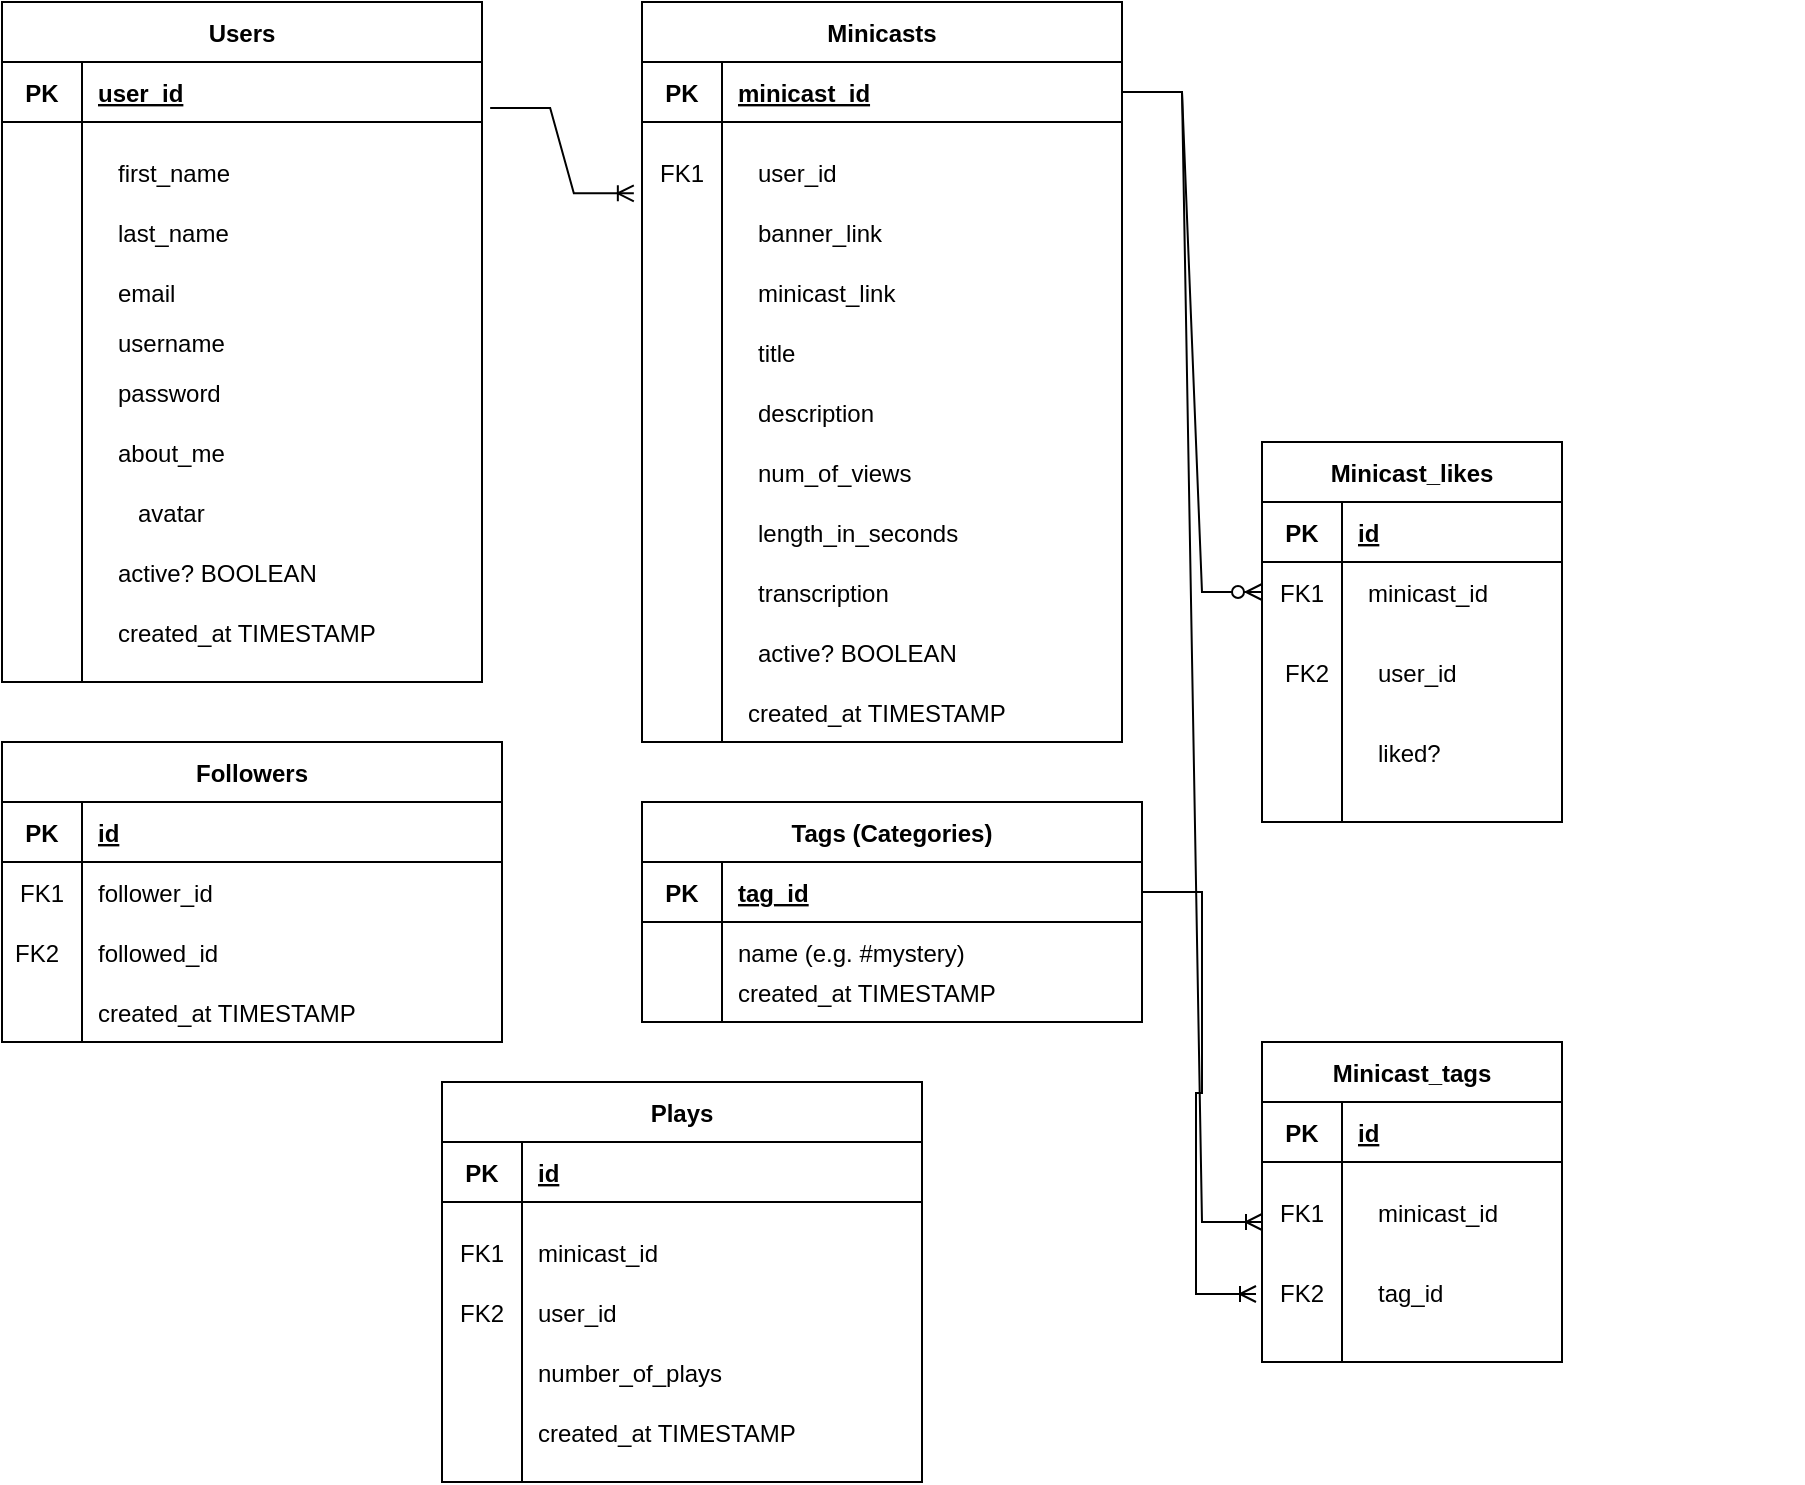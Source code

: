 <mxfile version="17.5.0" type="dropbox"><diagram id="R2lEEEUBdFMjLlhIrx00" name="Page-1"><mxGraphModel dx="1421" dy="750" grid="1" gridSize="10" guides="1" tooltips="1" connect="1" arrows="1" fold="1" page="1" pageScale="1" pageWidth="850" pageHeight="1100" math="0" shadow="0" extFonts="Permanent Marker^https://fonts.googleapis.com/css?family=Permanent+Marker"><root><mxCell id="0"/><mxCell id="1" parent="0"/><mxCell id="C-vyLk0tnHw3VtMMgP7b-23" value="Users" style="shape=table;startSize=30;container=1;collapsible=1;childLayout=tableLayout;fixedRows=1;rowLines=0;fontStyle=1;align=center;resizeLast=1;" parent="1" vertex="1"><mxGeometry x="60" y="30" width="240" height="340" as="geometry"><mxRectangle x="60" y="30" width="70" height="30" as="alternateBounds"/></mxGeometry></mxCell><mxCell id="C-vyLk0tnHw3VtMMgP7b-24" value="" style="shape=partialRectangle;collapsible=0;dropTarget=0;pointerEvents=0;fillColor=none;points=[[0,0.5],[1,0.5]];portConstraint=eastwest;top=0;left=0;right=0;bottom=1;" parent="C-vyLk0tnHw3VtMMgP7b-23" vertex="1"><mxGeometry y="30" width="240" height="30" as="geometry"/></mxCell><mxCell id="C-vyLk0tnHw3VtMMgP7b-25" value="PK" style="shape=partialRectangle;overflow=hidden;connectable=0;fillColor=none;top=0;left=0;bottom=0;right=0;fontStyle=1;" parent="C-vyLk0tnHw3VtMMgP7b-24" vertex="1"><mxGeometry width="40" height="30" as="geometry"><mxRectangle width="40" height="30" as="alternateBounds"/></mxGeometry></mxCell><mxCell id="C-vyLk0tnHw3VtMMgP7b-26" value="user_id" style="shape=partialRectangle;overflow=hidden;connectable=0;fillColor=none;top=0;left=0;bottom=0;right=0;align=left;spacingLeft=6;fontStyle=5;" parent="C-vyLk0tnHw3VtMMgP7b-24" vertex="1"><mxGeometry x="40" width="200" height="30" as="geometry"><mxRectangle width="200" height="30" as="alternateBounds"/></mxGeometry></mxCell><mxCell id="C-vyLk0tnHw3VtMMgP7b-27" value="" style="shape=partialRectangle;collapsible=0;dropTarget=0;pointerEvents=0;fillColor=none;points=[[0,0.5],[1,0.5]];portConstraint=eastwest;top=0;left=0;right=0;bottom=0;" parent="C-vyLk0tnHw3VtMMgP7b-23" vertex="1"><mxGeometry y="60" width="240" height="280" as="geometry"/></mxCell><mxCell id="C-vyLk0tnHw3VtMMgP7b-28" value="" style="shape=partialRectangle;overflow=hidden;connectable=0;fillColor=none;top=0;left=0;bottom=0;right=0;" parent="C-vyLk0tnHw3VtMMgP7b-27" vertex="1"><mxGeometry width="40" height="280" as="geometry"><mxRectangle width="40" height="280" as="alternateBounds"/></mxGeometry></mxCell><mxCell id="C-vyLk0tnHw3VtMMgP7b-29" value="" style="shape=partialRectangle;overflow=hidden;connectable=0;fillColor=none;top=0;left=0;bottom=0;right=0;align=left;spacingLeft=6;" parent="C-vyLk0tnHw3VtMMgP7b-27" vertex="1"><mxGeometry x="40" width="200" height="280" as="geometry"><mxRectangle width="200" height="280" as="alternateBounds"/></mxGeometry></mxCell><mxCell id="5mmDgckYFFTPXqzFWGFf-2" value="first_name" style="shape=partialRectangle;overflow=hidden;connectable=0;fillColor=none;top=0;left=0;bottom=0;right=0;align=left;spacingLeft=6;" parent="1" vertex="1"><mxGeometry x="110" y="100" width="220" height="30" as="geometry"/></mxCell><mxCell id="5mmDgckYFFTPXqzFWGFf-3" value="last_name" style="shape=partialRectangle;overflow=hidden;connectable=0;fillColor=none;top=0;left=0;bottom=0;right=0;align=left;spacingLeft=6;" parent="1" vertex="1"><mxGeometry x="110" y="130" width="220" height="30" as="geometry"/></mxCell><mxCell id="5mmDgckYFFTPXqzFWGFf-4" value="email" style="shape=partialRectangle;overflow=hidden;connectable=0;fillColor=none;top=0;left=0;bottom=0;right=0;align=left;spacingLeft=6;" parent="1" vertex="1"><mxGeometry x="110" y="160" width="220" height="30" as="geometry"/></mxCell><mxCell id="5mmDgckYFFTPXqzFWGFf-5" value="password" style="shape=partialRectangle;overflow=hidden;connectable=0;fillColor=none;top=0;left=0;bottom=0;right=0;align=left;spacingLeft=6;" parent="1" vertex="1"><mxGeometry x="110" y="210" width="220" height="30" as="geometry"/></mxCell><mxCell id="5mmDgckYFFTPXqzFWGFf-6" value="about_me" style="shape=partialRectangle;overflow=hidden;connectable=0;fillColor=none;top=0;left=0;bottom=0;right=0;align=left;spacingLeft=6;" parent="1" vertex="1"><mxGeometry x="110" y="240" width="220" height="30" as="geometry"/></mxCell><mxCell id="5mmDgckYFFTPXqzFWGFf-7" value="avatar" style="shape=partialRectangle;overflow=hidden;connectable=0;fillColor=none;top=0;left=0;bottom=0;right=0;align=left;spacingLeft=6;" parent="1" vertex="1"><mxGeometry x="120" y="270" width="220" height="30" as="geometry"/></mxCell><mxCell id="5mmDgckYFFTPXqzFWGFf-8" value="active? BOOLEAN" style="shape=partialRectangle;overflow=hidden;connectable=0;fillColor=none;top=0;left=0;bottom=0;right=0;align=left;spacingLeft=6;" parent="1" vertex="1"><mxGeometry x="110" y="300" width="220" height="30" as="geometry"/></mxCell><mxCell id="5mmDgckYFFTPXqzFWGFf-9" value="created_at TIMESTAMP" style="shape=partialRectangle;overflow=hidden;connectable=0;fillColor=none;top=0;left=0;bottom=0;right=0;align=left;spacingLeft=6;" parent="1" vertex="1"><mxGeometry x="110" y="330" width="220" height="30" as="geometry"/></mxCell><mxCell id="5mmDgckYFFTPXqzFWGFf-11" value="Followers" style="shape=table;startSize=30;container=1;collapsible=1;childLayout=tableLayout;fixedRows=1;rowLines=0;fontStyle=1;align=center;resizeLast=1;" parent="1" vertex="1"><mxGeometry x="60" y="400" width="250" height="150" as="geometry"/></mxCell><mxCell id="5mmDgckYFFTPXqzFWGFf-12" value="" style="shape=partialRectangle;collapsible=0;dropTarget=0;pointerEvents=0;fillColor=none;points=[[0,0.5],[1,0.5]];portConstraint=eastwest;top=0;left=0;right=0;bottom=1;" parent="5mmDgckYFFTPXqzFWGFf-11" vertex="1"><mxGeometry y="30" width="250" height="30" as="geometry"/></mxCell><mxCell id="5mmDgckYFFTPXqzFWGFf-13" value="PK" style="shape=partialRectangle;overflow=hidden;connectable=0;fillColor=none;top=0;left=0;bottom=0;right=0;fontStyle=1;" parent="5mmDgckYFFTPXqzFWGFf-12" vertex="1"><mxGeometry width="40" height="30" as="geometry"><mxRectangle width="40" height="30" as="alternateBounds"/></mxGeometry></mxCell><mxCell id="5mmDgckYFFTPXqzFWGFf-14" value="id" style="shape=partialRectangle;overflow=hidden;connectable=0;fillColor=none;top=0;left=0;bottom=0;right=0;align=left;spacingLeft=6;fontStyle=5;" parent="5mmDgckYFFTPXqzFWGFf-12" vertex="1"><mxGeometry x="40" width="210" height="30" as="geometry"><mxRectangle width="210" height="30" as="alternateBounds"/></mxGeometry></mxCell><mxCell id="5mmDgckYFFTPXqzFWGFf-15" value="" style="shape=partialRectangle;collapsible=0;dropTarget=0;pointerEvents=0;fillColor=none;points=[[0,0.5],[1,0.5]];portConstraint=eastwest;top=0;left=0;right=0;bottom=0;" parent="5mmDgckYFFTPXqzFWGFf-11" vertex="1"><mxGeometry y="60" width="250" height="30" as="geometry"/></mxCell><mxCell id="5mmDgckYFFTPXqzFWGFf-16" value="FK1" style="shape=partialRectangle;overflow=hidden;connectable=0;fillColor=none;top=0;left=0;bottom=0;right=0;" parent="5mmDgckYFFTPXqzFWGFf-15" vertex="1"><mxGeometry width="40" height="30" as="geometry"><mxRectangle width="40" height="30" as="alternateBounds"/></mxGeometry></mxCell><mxCell id="5mmDgckYFFTPXqzFWGFf-17" value="" style="shape=partialRectangle;overflow=hidden;connectable=0;fillColor=none;top=0;left=0;bottom=0;right=0;align=left;spacingLeft=6;" parent="5mmDgckYFFTPXqzFWGFf-15" vertex="1"><mxGeometry x="40" width="210" height="30" as="geometry"><mxRectangle width="210" height="30" as="alternateBounds"/></mxGeometry></mxCell><mxCell id="5mmDgckYFFTPXqzFWGFf-18" value="" style="shape=partialRectangle;collapsible=0;dropTarget=0;pointerEvents=0;fillColor=none;points=[[0,0.5],[1,0.5]];portConstraint=eastwest;top=0;left=0;right=0;bottom=0;" parent="5mmDgckYFFTPXqzFWGFf-11" vertex="1"><mxGeometry y="90" width="250" height="60" as="geometry"/></mxCell><mxCell id="5mmDgckYFFTPXqzFWGFf-19" value="" style="shape=partialRectangle;overflow=hidden;connectable=0;fillColor=none;top=0;left=0;bottom=0;right=0;" parent="5mmDgckYFFTPXqzFWGFf-18" vertex="1"><mxGeometry width="40" height="60" as="geometry"><mxRectangle width="40" height="60" as="alternateBounds"/></mxGeometry></mxCell><mxCell id="5mmDgckYFFTPXqzFWGFf-20" value="" style="shape=partialRectangle;overflow=hidden;connectable=0;fillColor=none;top=0;left=0;bottom=0;right=0;align=left;spacingLeft=6;" parent="5mmDgckYFFTPXqzFWGFf-18" vertex="1"><mxGeometry x="40" width="210" height="60" as="geometry"><mxRectangle width="210" height="60" as="alternateBounds"/></mxGeometry></mxCell><mxCell id="5mmDgckYFFTPXqzFWGFf-21" value="FK2" style="shape=partialRectangle;overflow=hidden;connectable=0;fillColor=none;top=0;left=0;bottom=0;right=0;" parent="1" vertex="1"><mxGeometry x="60" y="490" width="35" height="30" as="geometry"><mxRectangle width="30" height="30" as="alternateBounds"/></mxGeometry></mxCell><mxCell id="5mmDgckYFFTPXqzFWGFf-23" value="follower_id" style="shape=partialRectangle;overflow=hidden;connectable=0;fillColor=none;top=0;left=0;bottom=0;right=0;align=left;spacingLeft=6;" parent="1" vertex="1"><mxGeometry x="100" y="460" width="220" height="30" as="geometry"/></mxCell><mxCell id="5mmDgckYFFTPXqzFWGFf-24" value="followed_id" style="shape=partialRectangle;overflow=hidden;connectable=0;fillColor=none;top=0;left=0;bottom=0;right=0;align=left;spacingLeft=6;" parent="1" vertex="1"><mxGeometry x="100" y="490" width="220" height="30" as="geometry"/></mxCell><mxCell id="5mmDgckYFFTPXqzFWGFf-42" value="Minicasts" style="shape=table;startSize=30;container=1;collapsible=1;childLayout=tableLayout;fixedRows=1;rowLines=0;fontStyle=1;align=center;resizeLast=1;" parent="1" vertex="1"><mxGeometry x="380" y="30" width="240" height="370" as="geometry"/></mxCell><mxCell id="5mmDgckYFFTPXqzFWGFf-43" value="" style="shape=partialRectangle;collapsible=0;dropTarget=0;pointerEvents=0;fillColor=none;points=[[0,0.5],[1,0.5]];portConstraint=eastwest;top=0;left=0;right=0;bottom=1;" parent="5mmDgckYFFTPXqzFWGFf-42" vertex="1"><mxGeometry y="30" width="240" height="30" as="geometry"/></mxCell><mxCell id="5mmDgckYFFTPXqzFWGFf-44" value="PK" style="shape=partialRectangle;overflow=hidden;connectable=0;fillColor=none;top=0;left=0;bottom=0;right=0;fontStyle=1;" parent="5mmDgckYFFTPXqzFWGFf-43" vertex="1"><mxGeometry width="40" height="30" as="geometry"><mxRectangle width="40" height="30" as="alternateBounds"/></mxGeometry></mxCell><mxCell id="5mmDgckYFFTPXqzFWGFf-45" value="minicast_id" style="shape=partialRectangle;overflow=hidden;connectable=0;fillColor=none;top=0;left=0;bottom=0;right=0;align=left;spacingLeft=6;fontStyle=5;" parent="5mmDgckYFFTPXqzFWGFf-43" vertex="1"><mxGeometry x="40" width="200" height="30" as="geometry"><mxRectangle width="200" height="30" as="alternateBounds"/></mxGeometry></mxCell><mxCell id="5mmDgckYFFTPXqzFWGFf-46" value="" style="shape=partialRectangle;collapsible=0;dropTarget=0;pointerEvents=0;fillColor=none;points=[[0,0.5],[1,0.5]];portConstraint=eastwest;top=0;left=0;right=0;bottom=0;" parent="5mmDgckYFFTPXqzFWGFf-42" vertex="1"><mxGeometry y="60" width="240" height="310" as="geometry"/></mxCell><mxCell id="5mmDgckYFFTPXqzFWGFf-47" value="" style="shape=partialRectangle;overflow=hidden;connectable=0;fillColor=none;top=0;left=0;bottom=0;right=0;" parent="5mmDgckYFFTPXqzFWGFf-46" vertex="1"><mxGeometry width="40" height="310" as="geometry"><mxRectangle width="40" height="310" as="alternateBounds"/></mxGeometry></mxCell><mxCell id="5mmDgckYFFTPXqzFWGFf-48" value="" style="shape=partialRectangle;overflow=hidden;connectable=0;fillColor=none;top=0;left=0;bottom=0;right=0;align=left;spacingLeft=6;" parent="5mmDgckYFFTPXqzFWGFf-46" vertex="1"><mxGeometry x="40" width="200" height="310" as="geometry"><mxRectangle width="200" height="310" as="alternateBounds"/></mxGeometry></mxCell><mxCell id="5mmDgckYFFTPXqzFWGFf-49" value="user_id" style="shape=partialRectangle;overflow=hidden;connectable=0;fillColor=none;top=0;left=0;bottom=0;right=0;align=left;spacingLeft=6;" parent="1" vertex="1"><mxGeometry x="430" y="100" width="220" height="30" as="geometry"/></mxCell><mxCell id="5mmDgckYFFTPXqzFWGFf-50" value="num_of_views" style="shape=partialRectangle;overflow=hidden;connectable=0;fillColor=none;top=0;left=0;bottom=0;right=0;align=left;spacingLeft=6;" parent="1" vertex="1"><mxGeometry x="430" y="250" width="220" height="30" as="geometry"/></mxCell><mxCell id="5mmDgckYFFTPXqzFWGFf-52" value="description" style="shape=partialRectangle;overflow=hidden;connectable=0;fillColor=none;top=0;left=0;bottom=0;right=0;align=left;spacingLeft=6;" parent="1" vertex="1"><mxGeometry x="430" y="220" width="220" height="30" as="geometry"/></mxCell><mxCell id="5mmDgckYFFTPXqzFWGFf-53" value="banner_link" style="shape=partialRectangle;overflow=hidden;connectable=0;fillColor=none;top=0;left=0;bottom=0;right=0;align=left;spacingLeft=6;" parent="1" vertex="1"><mxGeometry x="430" y="130" width="220" height="30" as="geometry"/></mxCell><mxCell id="5mmDgckYFFTPXqzFWGFf-67" value="Minicast_likes" style="shape=table;startSize=30;container=1;collapsible=1;childLayout=tableLayout;fixedRows=1;rowLines=0;fontStyle=1;align=center;resizeLast=1;" parent="1" vertex="1"><mxGeometry x="690" y="250" width="150" height="190" as="geometry"/></mxCell><mxCell id="5mmDgckYFFTPXqzFWGFf-68" value="" style="shape=partialRectangle;collapsible=0;dropTarget=0;pointerEvents=0;fillColor=none;points=[[0,0.5],[1,0.5]];portConstraint=eastwest;top=0;left=0;right=0;bottom=1;" parent="5mmDgckYFFTPXqzFWGFf-67" vertex="1"><mxGeometry y="30" width="150" height="30" as="geometry"/></mxCell><mxCell id="5mmDgckYFFTPXqzFWGFf-69" value="PK" style="shape=partialRectangle;overflow=hidden;connectable=0;fillColor=none;top=0;left=0;bottom=0;right=0;fontStyle=1;" parent="5mmDgckYFFTPXqzFWGFf-68" vertex="1"><mxGeometry width="40" height="30" as="geometry"><mxRectangle width="40" height="30" as="alternateBounds"/></mxGeometry></mxCell><mxCell id="5mmDgckYFFTPXqzFWGFf-70" value="id" style="shape=partialRectangle;overflow=hidden;connectable=0;fillColor=none;top=0;left=0;bottom=0;right=0;align=left;spacingLeft=6;fontStyle=5;" parent="5mmDgckYFFTPXqzFWGFf-68" vertex="1"><mxGeometry x="40" width="110" height="30" as="geometry"><mxRectangle width="110" height="30" as="alternateBounds"/></mxGeometry></mxCell><mxCell id="5mmDgckYFFTPXqzFWGFf-71" value="" style="shape=partialRectangle;collapsible=0;dropTarget=0;pointerEvents=0;fillColor=none;points=[[0,0.5],[1,0.5]];portConstraint=eastwest;top=0;left=0;right=0;bottom=0;" parent="5mmDgckYFFTPXqzFWGFf-67" vertex="1"><mxGeometry y="60" width="150" height="30" as="geometry"/></mxCell><mxCell id="5mmDgckYFFTPXqzFWGFf-72" value="FK1" style="shape=partialRectangle;overflow=hidden;connectable=0;fillColor=none;top=0;left=0;bottom=0;right=0;" parent="5mmDgckYFFTPXqzFWGFf-71" vertex="1"><mxGeometry width="40" height="30" as="geometry"><mxRectangle width="40" height="30" as="alternateBounds"/></mxGeometry></mxCell><mxCell id="5mmDgckYFFTPXqzFWGFf-73" value="" style="shape=partialRectangle;overflow=hidden;connectable=0;fillColor=none;top=0;left=0;bottom=0;right=0;align=left;spacingLeft=6;" parent="5mmDgckYFFTPXqzFWGFf-71" vertex="1"><mxGeometry x="40" width="110" height="30" as="geometry"><mxRectangle width="110" height="30" as="alternateBounds"/></mxGeometry></mxCell><mxCell id="5mmDgckYFFTPXqzFWGFf-74" value="" style="shape=partialRectangle;collapsible=0;dropTarget=0;pointerEvents=0;fillColor=none;points=[[0,0.5],[1,0.5]];portConstraint=eastwest;top=0;left=0;right=0;bottom=0;" parent="5mmDgckYFFTPXqzFWGFf-67" vertex="1"><mxGeometry y="90" width="150" height="100" as="geometry"/></mxCell><mxCell id="5mmDgckYFFTPXqzFWGFf-75" value="" style="shape=partialRectangle;overflow=hidden;connectable=0;fillColor=none;top=0;left=0;bottom=0;right=0;" parent="5mmDgckYFFTPXqzFWGFf-74" vertex="1"><mxGeometry width="40" height="100" as="geometry"><mxRectangle width="40" height="100" as="alternateBounds"/></mxGeometry></mxCell><mxCell id="5mmDgckYFFTPXqzFWGFf-76" value="" style="shape=partialRectangle;overflow=hidden;connectable=0;fillColor=none;top=0;left=0;bottom=0;right=0;align=left;spacingLeft=6;" parent="5mmDgckYFFTPXqzFWGFf-74" vertex="1"><mxGeometry x="40" width="110" height="100" as="geometry"><mxRectangle width="110" height="100" as="alternateBounds"/></mxGeometry></mxCell><mxCell id="5mmDgckYFFTPXqzFWGFf-144" style="edgeStyle=orthogonalEdgeStyle;rounded=0;orthogonalLoop=1;jettySize=auto;html=1;exitX=1;exitY=0.5;exitDx=0;exitDy=0;" parent="5mmDgckYFFTPXqzFWGFf-67" source="5mmDgckYFFTPXqzFWGFf-68" target="5mmDgckYFFTPXqzFWGFf-68" edge="1"><mxGeometry relative="1" as="geometry"/></mxCell><mxCell id="5mmDgckYFFTPXqzFWGFf-77" value="minicast_id" style="shape=partialRectangle;overflow=hidden;connectable=0;fillColor=none;top=0;left=0;bottom=0;right=0;align=left;spacingLeft=6;" parent="1" vertex="1"><mxGeometry x="735" y="310" width="220" height="30" as="geometry"/></mxCell><mxCell id="5mmDgckYFFTPXqzFWGFf-78" value="user_id" style="shape=partialRectangle;overflow=hidden;connectable=0;fillColor=none;top=0;left=0;bottom=0;right=0;align=left;spacingLeft=6;" parent="1" vertex="1"><mxGeometry x="740" y="350" width="220" height="30" as="geometry"/></mxCell><mxCell id="5mmDgckYFFTPXqzFWGFf-79" value="liked?" style="shape=partialRectangle;overflow=hidden;connectable=0;fillColor=none;top=0;left=0;bottom=0;right=0;align=left;spacingLeft=6;" parent="1" vertex="1"><mxGeometry x="740" y="390" width="220" height="30" as="geometry"/></mxCell><mxCell id="5mmDgckYFFTPXqzFWGFf-81" value="Tags (Categories)" style="shape=table;startSize=30;container=1;collapsible=1;childLayout=tableLayout;fixedRows=1;rowLines=0;fontStyle=1;align=center;resizeLast=1;" parent="1" vertex="1"><mxGeometry x="380" y="430" width="250" height="110" as="geometry"/></mxCell><mxCell id="5mmDgckYFFTPXqzFWGFf-82" value="" style="shape=partialRectangle;collapsible=0;dropTarget=0;pointerEvents=0;fillColor=none;points=[[0,0.5],[1,0.5]];portConstraint=eastwest;top=0;left=0;right=0;bottom=1;" parent="5mmDgckYFFTPXqzFWGFf-81" vertex="1"><mxGeometry y="30" width="250" height="30" as="geometry"/></mxCell><mxCell id="5mmDgckYFFTPXqzFWGFf-83" value="PK" style="shape=partialRectangle;overflow=hidden;connectable=0;fillColor=none;top=0;left=0;bottom=0;right=0;fontStyle=1;" parent="5mmDgckYFFTPXqzFWGFf-82" vertex="1"><mxGeometry width="40" height="30" as="geometry"><mxRectangle width="40" height="30" as="alternateBounds"/></mxGeometry></mxCell><mxCell id="5mmDgckYFFTPXqzFWGFf-84" value="tag_id" style="shape=partialRectangle;overflow=hidden;connectable=0;fillColor=none;top=0;left=0;bottom=0;right=0;align=left;spacingLeft=6;fontStyle=5;" parent="5mmDgckYFFTPXqzFWGFf-82" vertex="1"><mxGeometry x="40" width="210" height="30" as="geometry"><mxRectangle width="210" height="30" as="alternateBounds"/></mxGeometry></mxCell><mxCell id="5mmDgckYFFTPXqzFWGFf-85" value="" style="shape=partialRectangle;collapsible=0;dropTarget=0;pointerEvents=0;fillColor=none;points=[[0,0.5],[1,0.5]];portConstraint=eastwest;top=0;left=0;right=0;bottom=0;" parent="5mmDgckYFFTPXqzFWGFf-81" vertex="1"><mxGeometry y="60" width="250" height="30" as="geometry"/></mxCell><mxCell id="5mmDgckYFFTPXqzFWGFf-86" value="" style="shape=partialRectangle;overflow=hidden;connectable=0;fillColor=none;top=0;left=0;bottom=0;right=0;" parent="5mmDgckYFFTPXqzFWGFf-85" vertex="1"><mxGeometry width="40" height="30" as="geometry"><mxRectangle width="40" height="30" as="alternateBounds"/></mxGeometry></mxCell><mxCell id="5mmDgckYFFTPXqzFWGFf-87" value="" style="shape=partialRectangle;overflow=hidden;connectable=0;fillColor=none;top=0;left=0;bottom=0;right=0;align=left;spacingLeft=6;" parent="5mmDgckYFFTPXqzFWGFf-85" vertex="1"><mxGeometry x="40" width="210" height="30" as="geometry"><mxRectangle width="210" height="30" as="alternateBounds"/></mxGeometry></mxCell><mxCell id="5mmDgckYFFTPXqzFWGFf-88" value="" style="shape=partialRectangle;collapsible=0;dropTarget=0;pointerEvents=0;fillColor=none;points=[[0,0.5],[1,0.5]];portConstraint=eastwest;top=0;left=0;right=0;bottom=0;" parent="5mmDgckYFFTPXqzFWGFf-81" vertex="1"><mxGeometry y="90" width="250" height="20" as="geometry"/></mxCell><mxCell id="5mmDgckYFFTPXqzFWGFf-89" value="" style="shape=partialRectangle;overflow=hidden;connectable=0;fillColor=none;top=0;left=0;bottom=0;right=0;" parent="5mmDgckYFFTPXqzFWGFf-88" vertex="1"><mxGeometry width="40" height="20" as="geometry"><mxRectangle width="40" height="20" as="alternateBounds"/></mxGeometry></mxCell><mxCell id="5mmDgckYFFTPXqzFWGFf-90" value="" style="shape=partialRectangle;overflow=hidden;connectable=0;fillColor=none;top=0;left=0;bottom=0;right=0;align=left;spacingLeft=6;" parent="5mmDgckYFFTPXqzFWGFf-88" vertex="1"><mxGeometry x="40" width="210" height="20" as="geometry"><mxRectangle width="210" height="20" as="alternateBounds"/></mxGeometry></mxCell><mxCell id="5mmDgckYFFTPXqzFWGFf-91" value="name (e.g. #mystery)" style="shape=partialRectangle;overflow=hidden;connectable=0;fillColor=none;top=0;left=0;bottom=0;right=0;align=left;spacingLeft=6;" parent="1" vertex="1"><mxGeometry x="420" y="490" width="220" height="30" as="geometry"/></mxCell><mxCell id="5mmDgckYFFTPXqzFWGFf-92" value="Minicast_tags" style="shape=table;startSize=30;container=1;collapsible=1;childLayout=tableLayout;fixedRows=1;rowLines=0;fontStyle=1;align=center;resizeLast=1;" parent="1" vertex="1"><mxGeometry x="690" y="550" width="150" height="160" as="geometry"/></mxCell><mxCell id="5mmDgckYFFTPXqzFWGFf-93" value="" style="shape=partialRectangle;collapsible=0;dropTarget=0;pointerEvents=0;fillColor=none;points=[[0,0.5],[1,0.5]];portConstraint=eastwest;top=0;left=0;right=0;bottom=1;" parent="5mmDgckYFFTPXqzFWGFf-92" vertex="1"><mxGeometry y="30" width="150" height="30" as="geometry"/></mxCell><mxCell id="5mmDgckYFFTPXqzFWGFf-94" value="PK" style="shape=partialRectangle;overflow=hidden;connectable=0;fillColor=none;top=0;left=0;bottom=0;right=0;fontStyle=1;" parent="5mmDgckYFFTPXqzFWGFf-93" vertex="1"><mxGeometry width="40" height="30" as="geometry"><mxRectangle width="40" height="30" as="alternateBounds"/></mxGeometry></mxCell><mxCell id="5mmDgckYFFTPXqzFWGFf-95" value="id" style="shape=partialRectangle;overflow=hidden;connectable=0;fillColor=none;top=0;left=0;bottom=0;right=0;align=left;spacingLeft=6;fontStyle=5;" parent="5mmDgckYFFTPXqzFWGFf-93" vertex="1"><mxGeometry x="40" width="110" height="30" as="geometry"><mxRectangle width="110" height="30" as="alternateBounds"/></mxGeometry></mxCell><mxCell id="5mmDgckYFFTPXqzFWGFf-96" value="" style="shape=partialRectangle;collapsible=0;dropTarget=0;pointerEvents=0;fillColor=none;points=[[0,0.5],[1,0.5]];portConstraint=eastwest;top=0;left=0;right=0;bottom=0;" parent="5mmDgckYFFTPXqzFWGFf-92" vertex="1"><mxGeometry y="60" width="150" height="50" as="geometry"/></mxCell><mxCell id="5mmDgckYFFTPXqzFWGFf-97" value="" style="shape=partialRectangle;overflow=hidden;connectable=0;fillColor=none;top=0;left=0;bottom=0;right=0;" parent="5mmDgckYFFTPXqzFWGFf-96" vertex="1"><mxGeometry width="40" height="50" as="geometry"><mxRectangle width="40" height="50" as="alternateBounds"/></mxGeometry></mxCell><mxCell id="5mmDgckYFFTPXqzFWGFf-98" value="" style="shape=partialRectangle;overflow=hidden;connectable=0;fillColor=none;top=0;left=0;bottom=0;right=0;align=left;spacingLeft=6;" parent="5mmDgckYFFTPXqzFWGFf-96" vertex="1"><mxGeometry x="40" width="110" height="50" as="geometry"><mxRectangle width="110" height="50" as="alternateBounds"/></mxGeometry></mxCell><mxCell id="5mmDgckYFFTPXqzFWGFf-99" value="" style="shape=partialRectangle;collapsible=0;dropTarget=0;pointerEvents=0;fillColor=none;points=[[0,0.5],[1,0.5]];portConstraint=eastwest;top=0;left=0;right=0;bottom=0;" parent="5mmDgckYFFTPXqzFWGFf-92" vertex="1"><mxGeometry y="110" width="150" height="50" as="geometry"/></mxCell><mxCell id="5mmDgckYFFTPXqzFWGFf-100" value="" style="shape=partialRectangle;overflow=hidden;connectable=0;fillColor=none;top=0;left=0;bottom=0;right=0;" parent="5mmDgckYFFTPXqzFWGFf-99" vertex="1"><mxGeometry width="40" height="50" as="geometry"><mxRectangle width="40" height="50" as="alternateBounds"/></mxGeometry></mxCell><mxCell id="5mmDgckYFFTPXqzFWGFf-101" value="" style="shape=partialRectangle;overflow=hidden;connectable=0;fillColor=none;top=0;left=0;bottom=0;right=0;align=left;spacingLeft=6;" parent="5mmDgckYFFTPXqzFWGFf-99" vertex="1"><mxGeometry x="40" width="110" height="50" as="geometry"><mxRectangle width="110" height="50" as="alternateBounds"/></mxGeometry></mxCell><mxCell id="5mmDgckYFFTPXqzFWGFf-143" style="edgeStyle=orthogonalEdgeStyle;rounded=0;orthogonalLoop=1;jettySize=auto;html=1;exitX=1;exitY=0.5;exitDx=0;exitDy=0;" parent="5mmDgckYFFTPXqzFWGFf-92" source="5mmDgckYFFTPXqzFWGFf-93" target="5mmDgckYFFTPXqzFWGFf-93" edge="1"><mxGeometry relative="1" as="geometry"/></mxCell><mxCell id="5mmDgckYFFTPXqzFWGFf-102" value="minicast_id" style="shape=partialRectangle;overflow=hidden;connectable=0;fillColor=none;top=0;left=0;bottom=0;right=0;align=left;spacingLeft=6;" parent="1" vertex="1"><mxGeometry x="740" y="620" width="220" height="30" as="geometry"/></mxCell><mxCell id="5mmDgckYFFTPXqzFWGFf-103" value="tag_id" style="shape=partialRectangle;overflow=hidden;connectable=0;fillColor=none;top=0;left=0;bottom=0;right=0;align=left;spacingLeft=6;" parent="1" vertex="1"><mxGeometry x="740" y="660" width="220" height="30" as="geometry"/></mxCell><mxCell id="5mmDgckYFFTPXqzFWGFf-111" value="FK1" style="shape=partialRectangle;overflow=hidden;connectable=0;fillColor=none;top=0;left=0;bottom=0;right=0;" parent="1" vertex="1"><mxGeometry x="690" y="620" width="40" height="30" as="geometry"><mxRectangle width="40" height="30" as="alternateBounds"/></mxGeometry></mxCell><mxCell id="5mmDgckYFFTPXqzFWGFf-112" value="FK2" style="shape=partialRectangle;overflow=hidden;connectable=0;fillColor=none;top=0;left=0;bottom=0;right=0;" parent="1" vertex="1"><mxGeometry x="692.5" y="660" width="35" height="30" as="geometry"><mxRectangle width="30" height="30" as="alternateBounds"/></mxGeometry></mxCell><mxCell id="5mmDgckYFFTPXqzFWGFf-113" value="FK1" style="shape=partialRectangle;overflow=hidden;connectable=0;fillColor=none;top=0;left=0;bottom=0;right=0;" parent="1" vertex="1"><mxGeometry x="380" y="100" width="40" height="30" as="geometry"><mxRectangle width="40" height="30" as="alternateBounds"/></mxGeometry></mxCell><mxCell id="5mmDgckYFFTPXqzFWGFf-114" value="transcription" style="shape=partialRectangle;overflow=hidden;connectable=0;fillColor=none;top=0;left=0;bottom=0;right=0;align=left;spacingLeft=6;" parent="1" vertex="1"><mxGeometry x="430" y="310" width="220" height="30" as="geometry"/></mxCell><mxCell id="5mmDgckYFFTPXqzFWGFf-119" value="" style="edgeStyle=entityRelationEdgeStyle;fontSize=12;html=1;endArrow=ERoneToMany;rounded=0;exitX=1.017;exitY=0.767;exitDx=0;exitDy=0;exitPerimeter=0;entryX=-0.017;entryY=0.115;entryDx=0;entryDy=0;entryPerimeter=0;" parent="1" source="C-vyLk0tnHw3VtMMgP7b-24" target="5mmDgckYFFTPXqzFWGFf-46" edge="1"><mxGeometry width="100" height="100" relative="1" as="geometry"><mxPoint x="315" y="80" as="sourcePoint"/><mxPoint x="415" y="120" as="targetPoint"/></mxGeometry></mxCell><mxCell id="5mmDgckYFFTPXqzFWGFf-124" value="" style="edgeStyle=entityRelationEdgeStyle;fontSize=12;html=1;endArrow=ERzeroToMany;endFill=1;rounded=0;exitX=1;exitY=0.5;exitDx=0;exitDy=0;entryX=0;entryY=0.5;entryDx=0;entryDy=0;" parent="1" source="5mmDgckYFFTPXqzFWGFf-43" target="5mmDgckYFFTPXqzFWGFf-71" edge="1"><mxGeometry width="100" height="100" relative="1" as="geometry"><mxPoint x="370" y="440" as="sourcePoint"/><mxPoint x="640" y="450" as="targetPoint"/></mxGeometry></mxCell><mxCell id="5mmDgckYFFTPXqzFWGFf-125" value="FK2" style="shape=partialRectangle;overflow=hidden;connectable=0;fillColor=none;top=0;left=0;bottom=0;right=0;" parent="1" vertex="1"><mxGeometry x="692.5" y="350" width="40" height="30" as="geometry"><mxRectangle width="40" height="30" as="alternateBounds"/></mxGeometry></mxCell><mxCell id="5mmDgckYFFTPXqzFWGFf-127" value="title" style="shape=partialRectangle;overflow=hidden;connectable=0;fillColor=none;top=0;left=0;bottom=0;right=0;align=left;spacingLeft=6;" parent="1" vertex="1"><mxGeometry x="430" y="190" width="220" height="30" as="geometry"/></mxCell><mxCell id="5mmDgckYFFTPXqzFWGFf-131" value="username" style="shape=partialRectangle;overflow=hidden;connectable=0;fillColor=none;top=0;left=0;bottom=0;right=0;align=left;spacingLeft=6;" parent="1" vertex="1"><mxGeometry x="110" y="185" width="220" height="30" as="geometry"/></mxCell><mxCell id="5mmDgckYFFTPXqzFWGFf-136" value="" style="edgeStyle=entityRelationEdgeStyle;fontSize=12;html=1;endArrow=ERoneToMany;rounded=0;exitX=1;exitY=0.5;exitDx=0;exitDy=0;entryX=-0.02;entryY=0.32;entryDx=0;entryDy=0;entryPerimeter=0;" parent="1" source="5mmDgckYFFTPXqzFWGFf-82" target="5mmDgckYFFTPXqzFWGFf-99" edge="1"><mxGeometry width="100" height="100" relative="1" as="geometry"><mxPoint x="370" y="450" as="sourcePoint"/><mxPoint x="360" y="700" as="targetPoint"/></mxGeometry></mxCell><mxCell id="5mmDgckYFFTPXqzFWGFf-137" value="" style="edgeStyle=entityRelationEdgeStyle;fontSize=12;html=1;endArrow=ERoneToMany;rounded=0;exitX=1;exitY=0.5;exitDx=0;exitDy=0;" parent="1" source="5mmDgckYFFTPXqzFWGFf-43" edge="1"><mxGeometry width="100" height="100" relative="1" as="geometry"><mxPoint x="370" y="450" as="sourcePoint"/><mxPoint x="690" y="640" as="targetPoint"/></mxGeometry></mxCell><mxCell id="ZgZSeQ7kw5zGu41yMrQG-1" value="minicast_link" style="shape=partialRectangle;overflow=hidden;connectable=0;fillColor=none;top=0;left=0;bottom=0;right=0;align=left;spacingLeft=6;" vertex="1" parent="1"><mxGeometry x="430" y="160" width="110" height="30" as="geometry"/></mxCell><mxCell id="ZgZSeQ7kw5zGu41yMrQG-2" value="created_at TIMESTAMP" style="shape=partialRectangle;overflow=hidden;connectable=0;fillColor=none;top=0;left=0;bottom=0;right=0;align=left;spacingLeft=6;" vertex="1" parent="1"><mxGeometry x="425" y="370" width="220" height="30" as="geometry"/></mxCell><mxCell id="ZgZSeQ7kw5zGu41yMrQG-3" value="active? BOOLEAN" style="shape=partialRectangle;overflow=hidden;connectable=0;fillColor=none;top=0;left=0;bottom=0;right=0;align=left;spacingLeft=6;" vertex="1" parent="1"><mxGeometry x="430" y="340" width="220" height="30" as="geometry"/></mxCell><mxCell id="ZgZSeQ7kw5zGu41yMrQG-4" value="length_in_seconds" style="shape=partialRectangle;overflow=hidden;connectable=0;fillColor=none;top=0;left=0;bottom=0;right=0;align=left;spacingLeft=6;" vertex="1" parent="1"><mxGeometry x="430" y="280" width="110" height="30" as="geometry"/></mxCell><mxCell id="ZgZSeQ7kw5zGu41yMrQG-25" value="Plays" style="shape=table;startSize=30;container=1;collapsible=1;childLayout=tableLayout;fixedRows=1;rowLines=0;fontStyle=1;align=center;resizeLast=1;" vertex="1" parent="1"><mxGeometry x="280" y="570" width="240" height="200" as="geometry"><mxRectangle x="60" y="30" width="70" height="30" as="alternateBounds"/></mxGeometry></mxCell><mxCell id="ZgZSeQ7kw5zGu41yMrQG-26" value="" style="shape=partialRectangle;collapsible=0;dropTarget=0;pointerEvents=0;fillColor=none;points=[[0,0.5],[1,0.5]];portConstraint=eastwest;top=0;left=0;right=0;bottom=1;" vertex="1" parent="ZgZSeQ7kw5zGu41yMrQG-25"><mxGeometry y="30" width="240" height="30" as="geometry"/></mxCell><mxCell id="ZgZSeQ7kw5zGu41yMrQG-27" value="PK" style="shape=partialRectangle;overflow=hidden;connectable=0;fillColor=none;top=0;left=0;bottom=0;right=0;fontStyle=1;" vertex="1" parent="ZgZSeQ7kw5zGu41yMrQG-26"><mxGeometry width="40" height="30" as="geometry"><mxRectangle width="40" height="30" as="alternateBounds"/></mxGeometry></mxCell><mxCell id="ZgZSeQ7kw5zGu41yMrQG-28" value="id" style="shape=partialRectangle;overflow=hidden;connectable=0;fillColor=none;top=0;left=0;bottom=0;right=0;align=left;spacingLeft=6;fontStyle=5;" vertex="1" parent="ZgZSeQ7kw5zGu41yMrQG-26"><mxGeometry x="40" width="200" height="30" as="geometry"><mxRectangle width="200" height="30" as="alternateBounds"/></mxGeometry></mxCell><mxCell id="ZgZSeQ7kw5zGu41yMrQG-29" value="" style="shape=partialRectangle;collapsible=0;dropTarget=0;pointerEvents=0;fillColor=none;points=[[0,0.5],[1,0.5]];portConstraint=eastwest;top=0;left=0;right=0;bottom=0;" vertex="1" parent="ZgZSeQ7kw5zGu41yMrQG-25"><mxGeometry y="60" width="240" height="140" as="geometry"/></mxCell><mxCell id="ZgZSeQ7kw5zGu41yMrQG-30" value="" style="shape=partialRectangle;overflow=hidden;connectable=0;fillColor=none;top=0;left=0;bottom=0;right=0;" vertex="1" parent="ZgZSeQ7kw5zGu41yMrQG-29"><mxGeometry width="40" height="140" as="geometry"><mxRectangle width="40" height="140" as="alternateBounds"/></mxGeometry></mxCell><mxCell id="ZgZSeQ7kw5zGu41yMrQG-31" value="" style="shape=partialRectangle;overflow=hidden;connectable=0;fillColor=none;top=0;left=0;bottom=0;right=0;align=left;spacingLeft=6;" vertex="1" parent="ZgZSeQ7kw5zGu41yMrQG-29"><mxGeometry x="40" width="200" height="140" as="geometry"><mxRectangle width="200" height="140" as="alternateBounds"/></mxGeometry></mxCell><mxCell id="ZgZSeQ7kw5zGu41yMrQG-36" value="minicast_id" style="shape=partialRectangle;overflow=hidden;connectable=0;fillColor=none;top=0;left=0;bottom=0;right=0;align=left;spacingLeft=6;" vertex="1" parent="1"><mxGeometry x="320" y="640" width="110" height="30" as="geometry"/></mxCell><mxCell id="ZgZSeQ7kw5zGu41yMrQG-37" value="user_id" style="shape=partialRectangle;overflow=hidden;connectable=0;fillColor=none;top=0;left=0;bottom=0;right=0;align=left;spacingLeft=6;" vertex="1" parent="1"><mxGeometry x="320" y="670" width="110" height="30" as="geometry"/></mxCell><mxCell id="ZgZSeQ7kw5zGu41yMrQG-39" value="created_at TIMESTAMP" style="shape=partialRectangle;overflow=hidden;connectable=0;fillColor=none;top=0;left=0;bottom=0;right=0;align=left;spacingLeft=6;" vertex="1" parent="1"><mxGeometry x="320" y="730" width="220" height="30" as="geometry"/></mxCell><mxCell id="ZgZSeQ7kw5zGu41yMrQG-40" value="FK1" style="shape=partialRectangle;overflow=hidden;connectable=0;fillColor=none;top=0;left=0;bottom=0;right=0;" vertex="1" parent="1"><mxGeometry x="280" y="640" width="40" height="30" as="geometry"><mxRectangle width="40" height="30" as="alternateBounds"/></mxGeometry></mxCell><mxCell id="ZgZSeQ7kw5zGu41yMrQG-41" value="FK2" style="shape=partialRectangle;overflow=hidden;connectable=0;fillColor=none;top=0;left=0;bottom=0;right=0;" vertex="1" parent="1"><mxGeometry x="280" y="670" width="40" height="30" as="geometry"><mxRectangle width="40" height="30" as="alternateBounds"/></mxGeometry></mxCell><mxCell id="ZgZSeQ7kw5zGu41yMrQG-42" value="number_of_plays" style="shape=partialRectangle;overflow=hidden;connectable=0;fillColor=none;top=0;left=0;bottom=0;right=0;align=left;spacingLeft=6;" vertex="1" parent="1"><mxGeometry x="320" y="700" width="110" height="30" as="geometry"/></mxCell><mxCell id="ZgZSeQ7kw5zGu41yMrQG-43" value="created_at TIMESTAMP" style="shape=partialRectangle;overflow=hidden;connectable=0;fillColor=none;top=0;left=0;bottom=0;right=0;align=left;spacingLeft=6;" vertex="1" parent="1"><mxGeometry x="420" y="510" width="220" height="30" as="geometry"/></mxCell><mxCell id="ZgZSeQ7kw5zGu41yMrQG-44" value="created_at TIMESTAMP" style="shape=partialRectangle;overflow=hidden;connectable=0;fillColor=none;top=0;left=0;bottom=0;right=0;align=left;spacingLeft=6;" vertex="1" parent="1"><mxGeometry x="100" y="520" width="220" height="30" as="geometry"/></mxCell></root></mxGraphModel></diagram></mxfile>